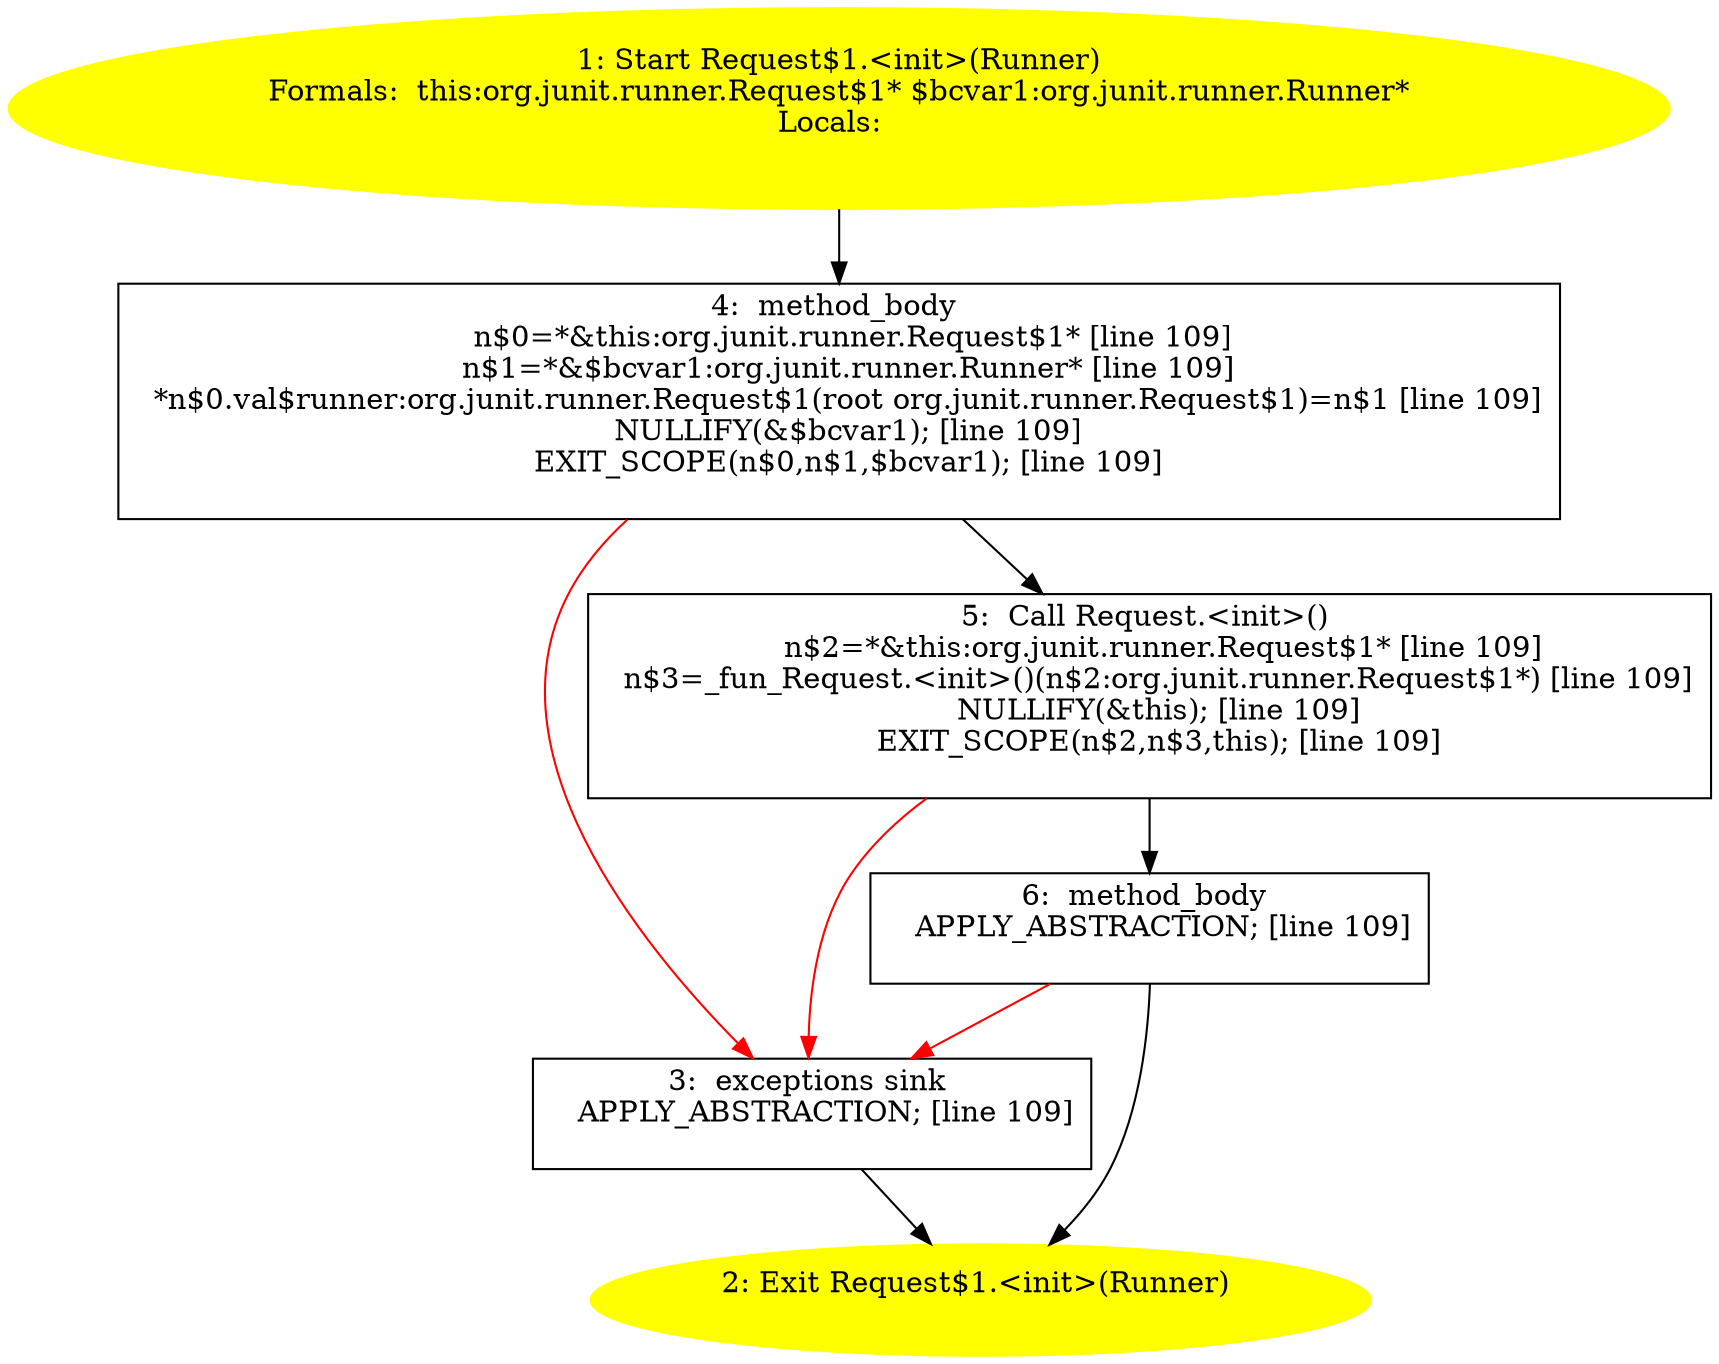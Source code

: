 /* @generated */
digraph cfg {
"org.junit.runner.Request$1.<init>(org.junit.runner.Runner).1b882b474908147868f5cb04ed413461_1" [label="1: Start Request$1.<init>(Runner)\nFormals:  this:org.junit.runner.Request$1* $bcvar1:org.junit.runner.Runner*\nLocals:  \n  " color=yellow style=filled]
	

	 "org.junit.runner.Request$1.<init>(org.junit.runner.Runner).1b882b474908147868f5cb04ed413461_1" -> "org.junit.runner.Request$1.<init>(org.junit.runner.Runner).1b882b474908147868f5cb04ed413461_4" ;
"org.junit.runner.Request$1.<init>(org.junit.runner.Runner).1b882b474908147868f5cb04ed413461_2" [label="2: Exit Request$1.<init>(Runner) \n  " color=yellow style=filled]
	

"org.junit.runner.Request$1.<init>(org.junit.runner.Runner).1b882b474908147868f5cb04ed413461_3" [label="3:  exceptions sink \n   APPLY_ABSTRACTION; [line 109]\n " shape="box"]
	

	 "org.junit.runner.Request$1.<init>(org.junit.runner.Runner).1b882b474908147868f5cb04ed413461_3" -> "org.junit.runner.Request$1.<init>(org.junit.runner.Runner).1b882b474908147868f5cb04ed413461_2" ;
"org.junit.runner.Request$1.<init>(org.junit.runner.Runner).1b882b474908147868f5cb04ed413461_4" [label="4:  method_body \n   n$0=*&this:org.junit.runner.Request$1* [line 109]\n  n$1=*&$bcvar1:org.junit.runner.Runner* [line 109]\n  *n$0.val$runner:org.junit.runner.Request$1(root org.junit.runner.Request$1)=n$1 [line 109]\n  NULLIFY(&$bcvar1); [line 109]\n  EXIT_SCOPE(n$0,n$1,$bcvar1); [line 109]\n " shape="box"]
	

	 "org.junit.runner.Request$1.<init>(org.junit.runner.Runner).1b882b474908147868f5cb04ed413461_4" -> "org.junit.runner.Request$1.<init>(org.junit.runner.Runner).1b882b474908147868f5cb04ed413461_5" ;
	 "org.junit.runner.Request$1.<init>(org.junit.runner.Runner).1b882b474908147868f5cb04ed413461_4" -> "org.junit.runner.Request$1.<init>(org.junit.runner.Runner).1b882b474908147868f5cb04ed413461_3" [color="red" ];
"org.junit.runner.Request$1.<init>(org.junit.runner.Runner).1b882b474908147868f5cb04ed413461_5" [label="5:  Call Request.<init>() \n   n$2=*&this:org.junit.runner.Request$1* [line 109]\n  n$3=_fun_Request.<init>()(n$2:org.junit.runner.Request$1*) [line 109]\n  NULLIFY(&this); [line 109]\n  EXIT_SCOPE(n$2,n$3,this); [line 109]\n " shape="box"]
	

	 "org.junit.runner.Request$1.<init>(org.junit.runner.Runner).1b882b474908147868f5cb04ed413461_5" -> "org.junit.runner.Request$1.<init>(org.junit.runner.Runner).1b882b474908147868f5cb04ed413461_6" ;
	 "org.junit.runner.Request$1.<init>(org.junit.runner.Runner).1b882b474908147868f5cb04ed413461_5" -> "org.junit.runner.Request$1.<init>(org.junit.runner.Runner).1b882b474908147868f5cb04ed413461_3" [color="red" ];
"org.junit.runner.Request$1.<init>(org.junit.runner.Runner).1b882b474908147868f5cb04ed413461_6" [label="6:  method_body \n   APPLY_ABSTRACTION; [line 109]\n " shape="box"]
	

	 "org.junit.runner.Request$1.<init>(org.junit.runner.Runner).1b882b474908147868f5cb04ed413461_6" -> "org.junit.runner.Request$1.<init>(org.junit.runner.Runner).1b882b474908147868f5cb04ed413461_2" ;
	 "org.junit.runner.Request$1.<init>(org.junit.runner.Runner).1b882b474908147868f5cb04ed413461_6" -> "org.junit.runner.Request$1.<init>(org.junit.runner.Runner).1b882b474908147868f5cb04ed413461_3" [color="red" ];
}
